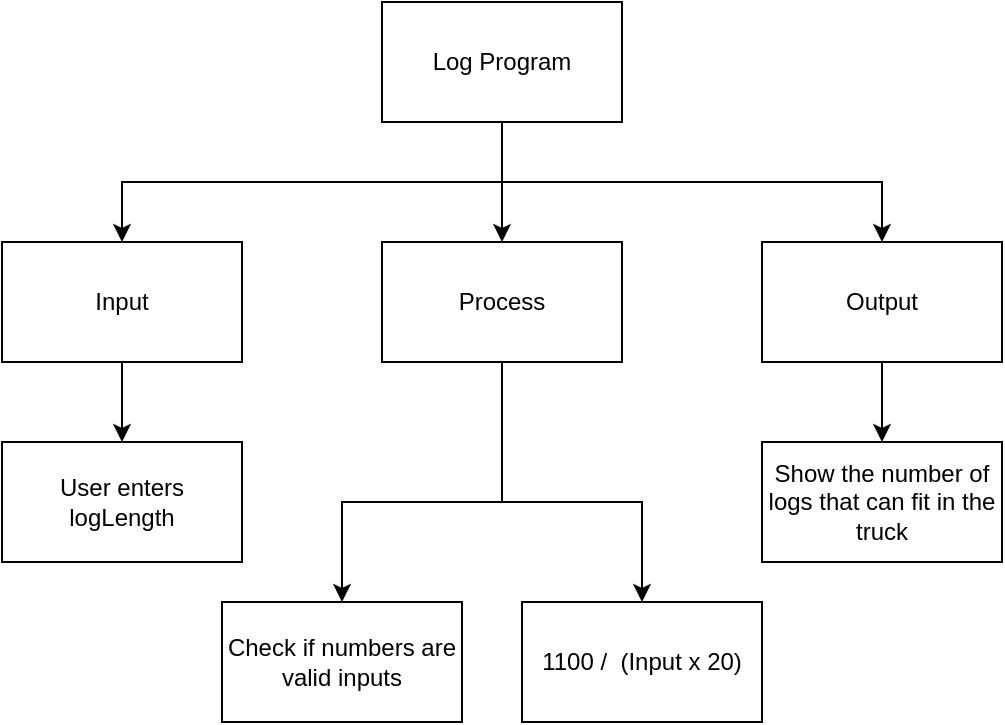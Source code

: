 <mxfile>
    <diagram id="2Kw7Anlu-ekyw9wFrF6_" name="Page-1">
        <mxGraphModel dx="606" dy="478" grid="1" gridSize="10" guides="1" tooltips="1" connect="1" arrows="1" fold="1" page="1" pageScale="1" pageWidth="827" pageHeight="1169" math="0" shadow="0">
            <root>
                <mxCell id="0"/>
                <mxCell id="1" parent="0"/>
                <mxCell id="7" style="edgeStyle=none;html=1;entryX=0.5;entryY=0;entryDx=0;entryDy=0;rounded=0;" edge="1" parent="1" source="2" target="3">
                    <mxGeometry relative="1" as="geometry">
                        <Array as="points">
                            <mxPoint x="330" y="90"/>
                            <mxPoint x="140" y="90"/>
                        </Array>
                    </mxGeometry>
                </mxCell>
                <mxCell id="8" style="edgeStyle=none;html=1;entryX=0.5;entryY=0;entryDx=0;entryDy=0;" edge="1" parent="1" source="2" target="4">
                    <mxGeometry relative="1" as="geometry"/>
                </mxCell>
                <mxCell id="9" style="edgeStyle=none;html=1;entryX=0.5;entryY=0;entryDx=0;entryDy=0;rounded=0;" edge="1" parent="1" source="2" target="5">
                    <mxGeometry relative="1" as="geometry">
                        <Array as="points">
                            <mxPoint x="330" y="90"/>
                            <mxPoint x="520" y="90"/>
                        </Array>
                    </mxGeometry>
                </mxCell>
                <mxCell id="2" value="Log Program" style="rounded=0;whiteSpace=wrap;html=1;" vertex="1" parent="1">
                    <mxGeometry x="270" width="120" height="60" as="geometry"/>
                </mxCell>
                <mxCell id="10" style="edgeStyle=none;rounded=0;html=1;entryX=0.5;entryY=0;entryDx=0;entryDy=0;" edge="1" parent="1" source="3" target="6">
                    <mxGeometry relative="1" as="geometry"/>
                </mxCell>
                <mxCell id="3" value="Input" style="rounded=0;whiteSpace=wrap;html=1;" vertex="1" parent="1">
                    <mxGeometry x="80" y="120" width="120" height="60" as="geometry"/>
                </mxCell>
                <mxCell id="13" style="edgeStyle=none;rounded=0;html=1;exitX=0.5;exitY=1;exitDx=0;exitDy=0;entryX=0.5;entryY=0;entryDx=0;entryDy=0;" edge="1" parent="1" source="4" target="11">
                    <mxGeometry relative="1" as="geometry">
                        <Array as="points">
                            <mxPoint x="330" y="250"/>
                            <mxPoint x="250" y="250"/>
                        </Array>
                    </mxGeometry>
                </mxCell>
                <mxCell id="14" style="edgeStyle=none;rounded=0;html=1;entryX=0.5;entryY=0;entryDx=0;entryDy=0;" edge="1" parent="1" source="4" target="12">
                    <mxGeometry relative="1" as="geometry">
                        <Array as="points">
                            <mxPoint x="330" y="250"/>
                            <mxPoint x="400" y="250"/>
                        </Array>
                    </mxGeometry>
                </mxCell>
                <mxCell id="4" value="Process" style="rounded=0;whiteSpace=wrap;html=1;" vertex="1" parent="1">
                    <mxGeometry x="270" y="120" width="120" height="60" as="geometry"/>
                </mxCell>
                <mxCell id="16" style="edgeStyle=none;rounded=0;html=1;" edge="1" parent="1" source="5" target="15">
                    <mxGeometry relative="1" as="geometry"/>
                </mxCell>
                <mxCell id="5" value="Output" style="rounded=0;whiteSpace=wrap;html=1;" vertex="1" parent="1">
                    <mxGeometry x="460" y="120" width="120" height="60" as="geometry"/>
                </mxCell>
                <mxCell id="6" value="User enters logLength" style="rounded=0;whiteSpace=wrap;html=1;" vertex="1" parent="1">
                    <mxGeometry x="80" y="220" width="120" height="60" as="geometry"/>
                </mxCell>
                <mxCell id="11" value="Check if numbers are valid inputs" style="rounded=0;whiteSpace=wrap;html=1;" vertex="1" parent="1">
                    <mxGeometry x="190" y="300" width="120" height="60" as="geometry"/>
                </mxCell>
                <mxCell id="12" value="1100 /&amp;nbsp; (Input x 20)" style="rounded=0;whiteSpace=wrap;html=1;" vertex="1" parent="1">
                    <mxGeometry x="340" y="300" width="120" height="60" as="geometry"/>
                </mxCell>
                <mxCell id="15" value="Show the number of logs that can fit in the truck" style="rounded=0;whiteSpace=wrap;html=1;" vertex="1" parent="1">
                    <mxGeometry x="460" y="220" width="120" height="60" as="geometry"/>
                </mxCell>
            </root>
        </mxGraphModel>
    </diagram>
</mxfile>
